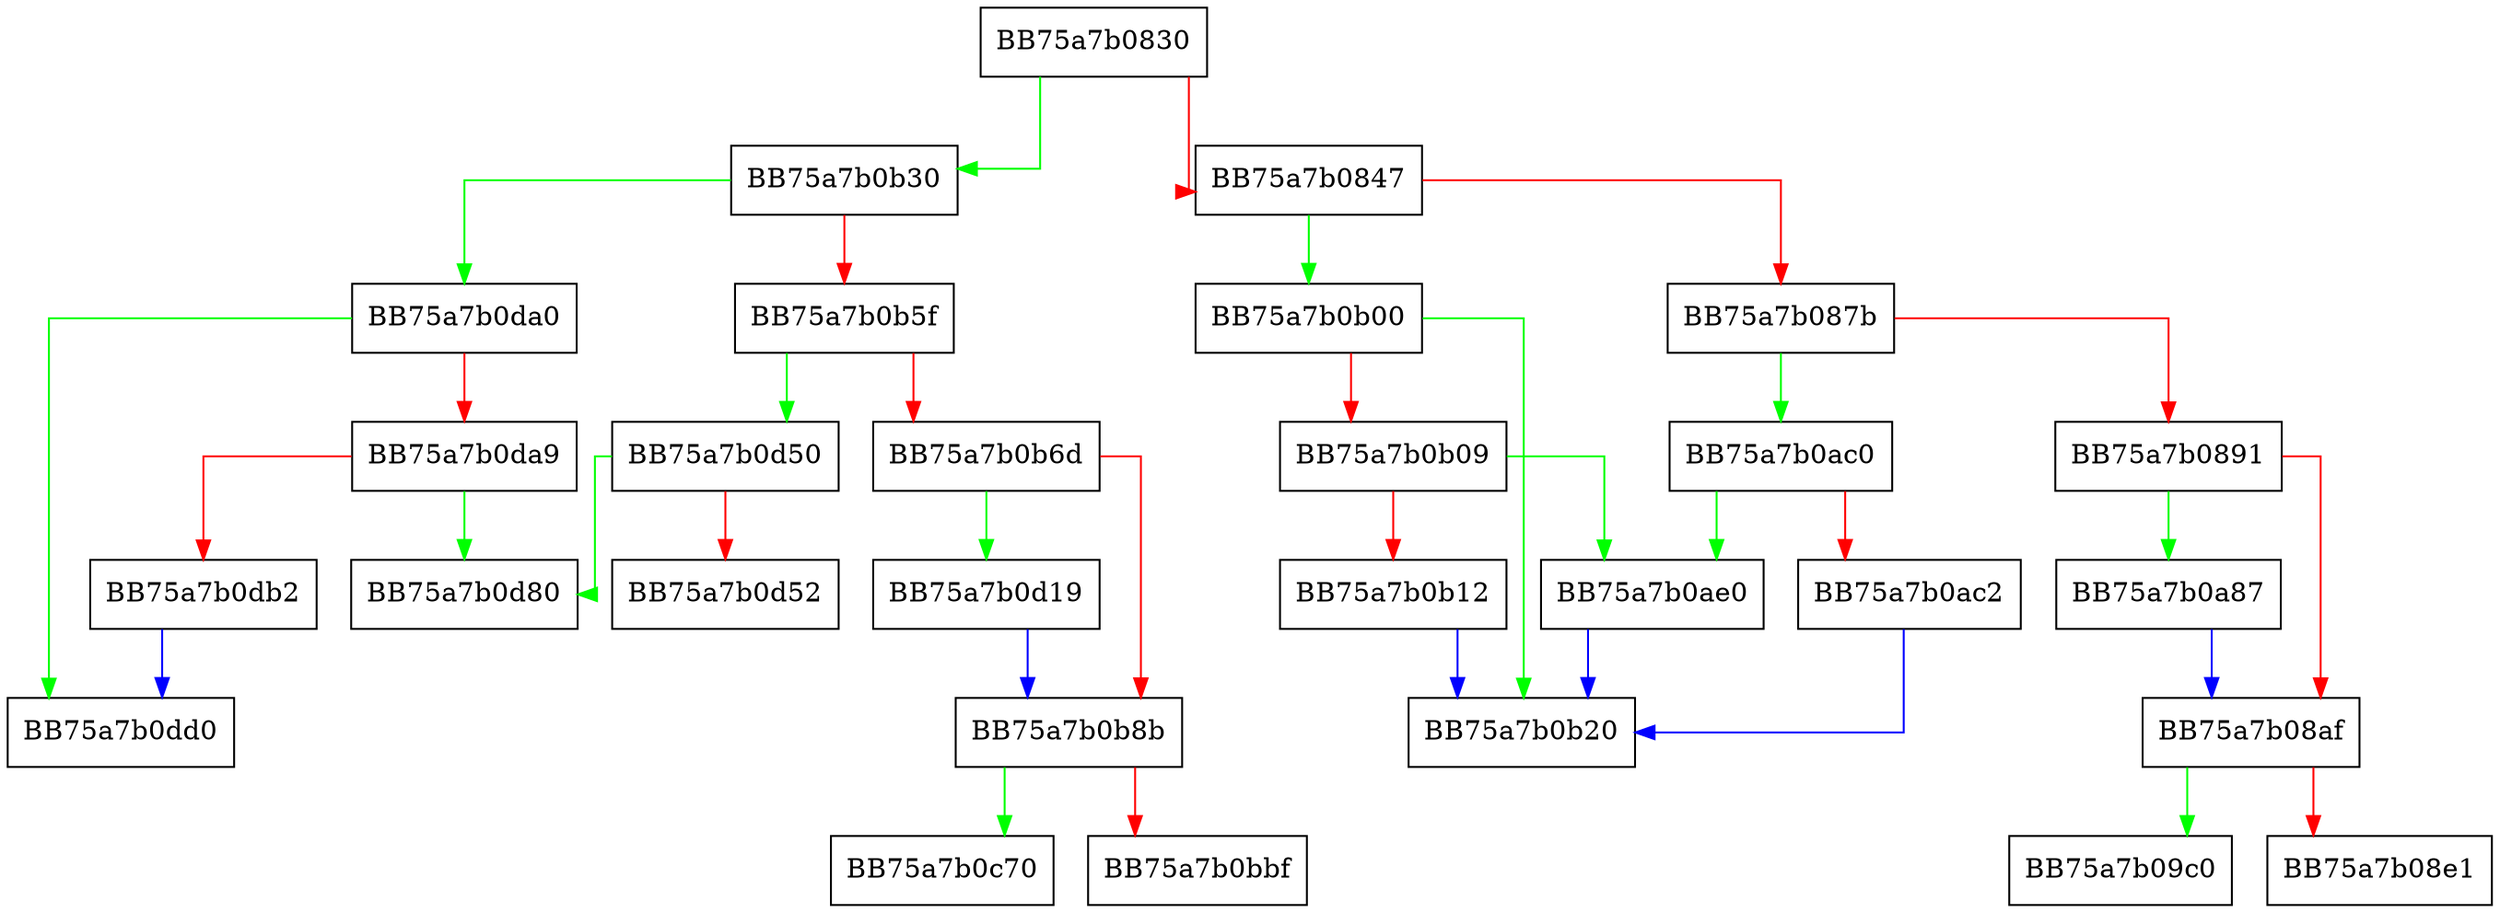 digraph log10 {
  node [shape="box"];
  graph [splines=ortho];
  BB75a7b0830 -> BB75a7b0b30 [color="green"];
  BB75a7b0830 -> BB75a7b0847 [color="red"];
  BB75a7b0847 -> BB75a7b0b00 [color="green"];
  BB75a7b0847 -> BB75a7b087b [color="red"];
  BB75a7b087b -> BB75a7b0ac0 [color="green"];
  BB75a7b087b -> BB75a7b0891 [color="red"];
  BB75a7b0891 -> BB75a7b0a87 [color="green"];
  BB75a7b0891 -> BB75a7b08af [color="red"];
  BB75a7b08af -> BB75a7b09c0 [color="green"];
  BB75a7b08af -> BB75a7b08e1 [color="red"];
  BB75a7b0a87 -> BB75a7b08af [color="blue"];
  BB75a7b0ac0 -> BB75a7b0ae0 [color="green"];
  BB75a7b0ac0 -> BB75a7b0ac2 [color="red"];
  BB75a7b0ac2 -> BB75a7b0b20 [color="blue"];
  BB75a7b0ae0 -> BB75a7b0b20 [color="blue"];
  BB75a7b0b00 -> BB75a7b0b20 [color="green"];
  BB75a7b0b00 -> BB75a7b0b09 [color="red"];
  BB75a7b0b09 -> BB75a7b0ae0 [color="green"];
  BB75a7b0b09 -> BB75a7b0b12 [color="red"];
  BB75a7b0b12 -> BB75a7b0b20 [color="blue"];
  BB75a7b0b30 -> BB75a7b0da0 [color="green"];
  BB75a7b0b30 -> BB75a7b0b5f [color="red"];
  BB75a7b0b5f -> BB75a7b0d50 [color="green"];
  BB75a7b0b5f -> BB75a7b0b6d [color="red"];
  BB75a7b0b6d -> BB75a7b0d19 [color="green"];
  BB75a7b0b6d -> BB75a7b0b8b [color="red"];
  BB75a7b0b8b -> BB75a7b0c70 [color="green"];
  BB75a7b0b8b -> BB75a7b0bbf [color="red"];
  BB75a7b0d19 -> BB75a7b0b8b [color="blue"];
  BB75a7b0d50 -> BB75a7b0d80 [color="green"];
  BB75a7b0d50 -> BB75a7b0d52 [color="red"];
  BB75a7b0da0 -> BB75a7b0dd0 [color="green"];
  BB75a7b0da0 -> BB75a7b0da9 [color="red"];
  BB75a7b0da9 -> BB75a7b0d80 [color="green"];
  BB75a7b0da9 -> BB75a7b0db2 [color="red"];
  BB75a7b0db2 -> BB75a7b0dd0 [color="blue"];
}
